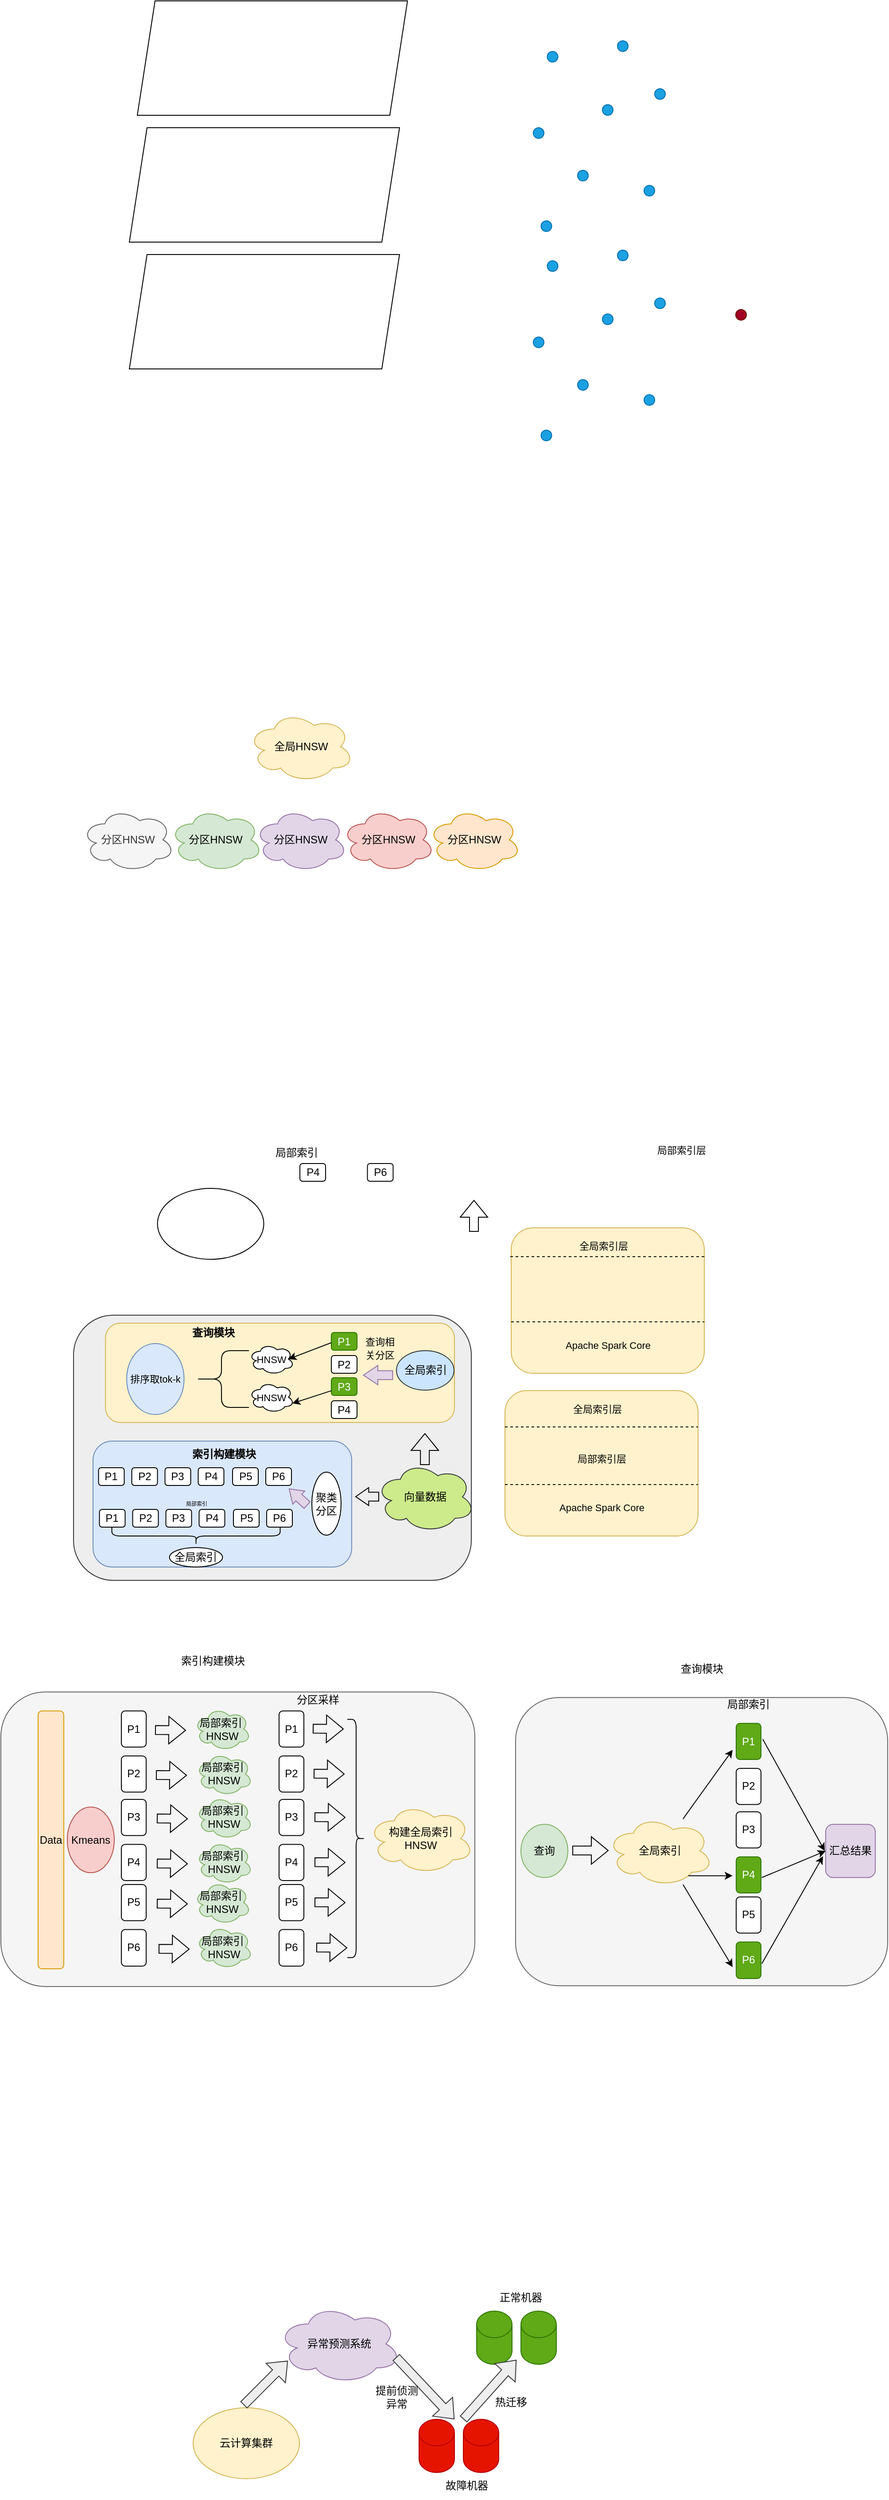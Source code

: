 <mxfile version="15.8.8" type="github">
  <diagram id="s-LuINobn3t0qoPxdY62" name="Page-1">
    <mxGraphModel dx="1345" dy="3452" grid="0" gridSize="10" guides="1" tooltips="1" connect="1" arrows="1" fold="1" page="0" pageScale="1" pageWidth="827" pageHeight="1169" math="0" shadow="0">
      <root>
        <mxCell id="0" />
        <mxCell id="1" parent="0" />
        <mxCell id="JZR9X5ZLe-XeHOu1lpO5-49" value="" style="rounded=1;whiteSpace=wrap;html=1;fillColor=#f5f5f5;fontColor=#333333;strokeColor=#666666;" parent="1" vertex="1">
          <mxGeometry x="-111" y="-759.07" width="535" height="332.07" as="geometry" />
        </mxCell>
        <mxCell id="JZR9X5ZLe-XeHOu1lpO5-1" value="" style="rounded=1;whiteSpace=wrap;html=1;fillColor=#f5f5f5;fontColor=#333333;strokeColor=#666666;" parent="1" vertex="1">
          <mxGeometry x="470" y="-752.89" width="420" height="325" as="geometry" />
        </mxCell>
        <mxCell id="FjHui_zAlFXv06aGuSNT-8" value="异常预测系统" style="ellipse;shape=cloud;whiteSpace=wrap;html=1;fillColor=#e1d5e7;strokeColor=#9673a6;" parent="1" vertex="1">
          <mxGeometry x="201" y="-69" width="140" height="90" as="geometry" />
        </mxCell>
        <mxCell id="FjHui_zAlFXv06aGuSNT-10" value="" style="ellipse;whiteSpace=wrap;html=1;fillColor=#fff2cc;strokeColor=#d6b656;" parent="1" vertex="1">
          <mxGeometry x="106" y="48" width="120" height="80" as="geometry" />
        </mxCell>
        <mxCell id="FjHui_zAlFXv06aGuSNT-11" value="" style="shape=flexArrow;endArrow=classic;html=1;rounded=0;fillColor=#eeeeee;strokeColor=#36393d;" parent="1" edge="1">
          <mxGeometry width="50" height="50" relative="1" as="geometry">
            <mxPoint x="163" y="45" as="sourcePoint" />
            <mxPoint x="213" y="-5" as="targetPoint" />
          </mxGeometry>
        </mxCell>
        <mxCell id="FjHui_zAlFXv06aGuSNT-12" value="" style="shape=flexArrow;endArrow=classic;html=1;rounded=0;fillColor=#eeeeee;strokeColor=#36393d;" parent="1" edge="1">
          <mxGeometry width="50" height="50" relative="1" as="geometry">
            <mxPoint x="335" y="-9" as="sourcePoint" />
            <mxPoint x="401" y="61" as="targetPoint" />
          </mxGeometry>
        </mxCell>
        <mxCell id="FjHui_zAlFXv06aGuSNT-13" value="" style="shape=cylinder3;whiteSpace=wrap;html=1;boundedLbl=1;backgroundOutline=1;size=15;fillColor=#60a917;strokeColor=#2D7600;fontColor=#ffffff;" parent="1" vertex="1">
          <mxGeometry x="426" y="-61" width="40" height="60" as="geometry" />
        </mxCell>
        <mxCell id="FjHui_zAlFXv06aGuSNT-14" value="" style="shape=cylinder3;whiteSpace=wrap;html=1;boundedLbl=1;backgroundOutline=1;size=15;fillColor=#60a917;fontColor=#ffffff;strokeColor=#2D7600;" parent="1" vertex="1">
          <mxGeometry x="476" y="-61" width="40" height="60" as="geometry" />
        </mxCell>
        <mxCell id="FjHui_zAlFXv06aGuSNT-16" value="" style="shape=cylinder3;whiteSpace=wrap;html=1;boundedLbl=1;backgroundOutline=1;size=15;fillColor=#e51400;fontColor=#ffffff;strokeColor=#B20000;" parent="1" vertex="1">
          <mxGeometry x="361" y="61" width="40" height="60" as="geometry" />
        </mxCell>
        <mxCell id="FjHui_zAlFXv06aGuSNT-17" value="" style="shape=cylinder3;whiteSpace=wrap;html=1;boundedLbl=1;backgroundOutline=1;size=15;fillColor=#e51400;fontColor=#ffffff;strokeColor=#B20000;" parent="1" vertex="1">
          <mxGeometry x="411" y="61" width="40" height="60" as="geometry" />
        </mxCell>
        <mxCell id="FjHui_zAlFXv06aGuSNT-18" value="" style="shape=flexArrow;endArrow=classic;html=1;rounded=0;fillColor=#eeeeee;strokeColor=#36393d;" parent="1" edge="1">
          <mxGeometry width="50" height="50" relative="1" as="geometry">
            <mxPoint x="411" y="61" as="sourcePoint" />
            <mxPoint x="471" y="-6" as="targetPoint" />
          </mxGeometry>
        </mxCell>
        <mxCell id="FjHui_zAlFXv06aGuSNT-20" value="云计算集群" style="text;html=1;strokeColor=none;fillColor=none;align=center;verticalAlign=middle;whiteSpace=wrap;rounded=0;" parent="1" vertex="1">
          <mxGeometry x="131" y="73" width="70" height="30" as="geometry" />
        </mxCell>
        <mxCell id="FjHui_zAlFXv06aGuSNT-21" value="提前侦测异常" style="text;html=1;strokeColor=none;fillColor=none;align=center;verticalAlign=middle;whiteSpace=wrap;rounded=0;" parent="1" vertex="1">
          <mxGeometry x="311" y="21" width="50" height="30" as="geometry" />
        </mxCell>
        <mxCell id="FjHui_zAlFXv06aGuSNT-22" value="故障机器" style="text;html=1;strokeColor=none;fillColor=none;align=center;verticalAlign=middle;whiteSpace=wrap;rounded=0;" parent="1" vertex="1">
          <mxGeometry x="385" y="121" width="60" height="30" as="geometry" />
        </mxCell>
        <mxCell id="FjHui_zAlFXv06aGuSNT-24" value="正常机器" style="text;html=1;strokeColor=none;fillColor=none;align=center;verticalAlign=middle;whiteSpace=wrap;rounded=0;" parent="1" vertex="1">
          <mxGeometry x="446" y="-91" width="60" height="30" as="geometry" />
        </mxCell>
        <mxCell id="FjHui_zAlFXv06aGuSNT-25" value="热迁移" style="text;html=1;strokeColor=none;fillColor=none;align=center;verticalAlign=middle;whiteSpace=wrap;rounded=0;" parent="1" vertex="1">
          <mxGeometry x="435" y="27" width="60" height="30" as="geometry" />
        </mxCell>
        <mxCell id="JZR9X5ZLe-XeHOu1lpO5-2" value="Data" style="rounded=1;whiteSpace=wrap;html=1;fillColor=#ffe6cc;strokeColor=#d79b00;" parent="1" vertex="1">
          <mxGeometry x="-69" y="-737.75" width="29" height="290.75" as="geometry" />
        </mxCell>
        <mxCell id="JZR9X5ZLe-XeHOu1lpO5-3" value="P1" style="rounded=1;whiteSpace=wrap;html=1;" parent="1" vertex="1">
          <mxGeometry x="25" y="-737.75" width="28" height="40.75" as="geometry" />
        </mxCell>
        <mxCell id="JZR9X5ZLe-XeHOu1lpO5-4" value="P2" style="rounded=1;whiteSpace=wrap;html=1;" parent="1" vertex="1">
          <mxGeometry x="25" y="-687" width="28" height="40.75" as="geometry" />
        </mxCell>
        <mxCell id="JZR9X5ZLe-XeHOu1lpO5-5" value="P3" style="rounded=1;whiteSpace=wrap;html=1;" parent="1" vertex="1">
          <mxGeometry x="25" y="-638" width="28" height="40.75" as="geometry" />
        </mxCell>
        <mxCell id="JZR9X5ZLe-XeHOu1lpO5-6" value="P4" style="rounded=1;whiteSpace=wrap;html=1;" parent="1" vertex="1">
          <mxGeometry x="25" y="-587.25" width="28" height="40.75" as="geometry" />
        </mxCell>
        <mxCell id="JZR9X5ZLe-XeHOu1lpO5-7" value="P5" style="rounded=1;whiteSpace=wrap;html=1;" parent="1" vertex="1">
          <mxGeometry x="25" y="-542" width="28" height="40.75" as="geometry" />
        </mxCell>
        <mxCell id="JZR9X5ZLe-XeHOu1lpO5-8" value="P6" style="rounded=1;whiteSpace=wrap;html=1;" parent="1" vertex="1">
          <mxGeometry x="25" y="-491.25" width="28" height="41.25" as="geometry" />
        </mxCell>
        <mxCell id="JZR9X5ZLe-XeHOu1lpO5-9" value="Kmeans" style="ellipse;whiteSpace=wrap;html=1;fillColor=#f8cecc;strokeColor=#b85450;" parent="1" vertex="1">
          <mxGeometry x="-36" y="-629.37" width="53" height="74" as="geometry" />
        </mxCell>
        <mxCell id="JZR9X5ZLe-XeHOu1lpO5-16" value="P1" style="rounded=1;whiteSpace=wrap;html=1;" parent="1" vertex="1">
          <mxGeometry x="203" y="-737.75" width="28" height="40.75" as="geometry" />
        </mxCell>
        <mxCell id="JZR9X5ZLe-XeHOu1lpO5-17" value="P2" style="rounded=1;whiteSpace=wrap;html=1;" parent="1" vertex="1">
          <mxGeometry x="203" y="-687" width="28" height="40.75" as="geometry" />
        </mxCell>
        <mxCell id="JZR9X5ZLe-XeHOu1lpO5-18" value="P3" style="rounded=1;whiteSpace=wrap;html=1;" parent="1" vertex="1">
          <mxGeometry x="203" y="-638" width="28" height="40.75" as="geometry" />
        </mxCell>
        <mxCell id="JZR9X5ZLe-XeHOu1lpO5-19" value="P4" style="rounded=1;whiteSpace=wrap;html=1;" parent="1" vertex="1">
          <mxGeometry x="203" y="-587.25" width="28" height="40.75" as="geometry" />
        </mxCell>
        <mxCell id="JZR9X5ZLe-XeHOu1lpO5-20" value="P5" style="rounded=1;whiteSpace=wrap;html=1;" parent="1" vertex="1">
          <mxGeometry x="203" y="-542" width="28" height="40.75" as="geometry" />
        </mxCell>
        <mxCell id="JZR9X5ZLe-XeHOu1lpO5-21" value="P6" style="rounded=1;whiteSpace=wrap;html=1;" parent="1" vertex="1">
          <mxGeometry x="203" y="-491.25" width="28" height="41.25" as="geometry" />
        </mxCell>
        <mxCell id="JZR9X5ZLe-XeHOu1lpO5-22" value="" style="shape=flexArrow;endArrow=classic;html=1;rounded=0;" parent="1" edge="1">
          <mxGeometry width="50" height="50" relative="1" as="geometry">
            <mxPoint x="63" y="-716.24" as="sourcePoint" />
            <mxPoint x="98" y="-715.88" as="targetPoint" />
          </mxGeometry>
        </mxCell>
        <mxCell id="JZR9X5ZLe-XeHOu1lpO5-23" value="" style="shape=flexArrow;endArrow=classic;html=1;rounded=0;" parent="1" edge="1">
          <mxGeometry width="50" height="50" relative="1" as="geometry">
            <mxPoint x="64" y="-665.49" as="sourcePoint" />
            <mxPoint x="99" y="-665.13" as="targetPoint" />
          </mxGeometry>
        </mxCell>
        <mxCell id="JZR9X5ZLe-XeHOu1lpO5-24" value="" style="shape=flexArrow;endArrow=classic;html=1;rounded=0;" parent="1" edge="1">
          <mxGeometry width="50" height="50" relative="1" as="geometry">
            <mxPoint x="65" y="-616.49" as="sourcePoint" />
            <mxPoint x="100" y="-616.13" as="targetPoint" />
          </mxGeometry>
        </mxCell>
        <mxCell id="JZR9X5ZLe-XeHOu1lpO5-25" value="" style="shape=flexArrow;endArrow=classic;html=1;rounded=0;" parent="1" edge="1">
          <mxGeometry width="50" height="50" relative="1" as="geometry">
            <mxPoint x="65" y="-565.74" as="sourcePoint" />
            <mxPoint x="100" y="-565.38" as="targetPoint" />
          </mxGeometry>
        </mxCell>
        <mxCell id="JZR9X5ZLe-XeHOu1lpO5-26" value="" style="shape=flexArrow;endArrow=classic;html=1;rounded=0;" parent="1" edge="1">
          <mxGeometry width="50" height="50" relative="1" as="geometry">
            <mxPoint x="65" y="-520.49" as="sourcePoint" />
            <mxPoint x="100" y="-520.13" as="targetPoint" />
          </mxGeometry>
        </mxCell>
        <mxCell id="JZR9X5ZLe-XeHOu1lpO5-27" value="" style="shape=flexArrow;endArrow=classic;html=1;rounded=0;" parent="1" edge="1">
          <mxGeometry width="50" height="50" relative="1" as="geometry">
            <mxPoint x="67" y="-469.49" as="sourcePoint" />
            <mxPoint x="102" y="-469.13" as="targetPoint" />
          </mxGeometry>
        </mxCell>
        <mxCell id="JZR9X5ZLe-XeHOu1lpO5-28" value="分区采样" style="text;html=1;strokeColor=none;fillColor=none;align=center;verticalAlign=middle;whiteSpace=wrap;rounded=0;" parent="1" vertex="1">
          <mxGeometry x="217" y="-765" width="60" height="30" as="geometry" />
        </mxCell>
        <mxCell id="JZR9X5ZLe-XeHOu1lpO5-29" value="构建全局索引&lt;br&gt;HNSW" style="ellipse;shape=cloud;whiteSpace=wrap;html=1;fillColor=#fff2cc;strokeColor=#d6b656;" parent="1" vertex="1">
          <mxGeometry x="303" y="-633.89" width="120" height="80" as="geometry" />
        </mxCell>
        <mxCell id="JZR9X5ZLe-XeHOu1lpO5-30" value="" style="shape=curlyBracket;whiteSpace=wrap;html=1;rounded=1;flipH=1;" parent="1" vertex="1">
          <mxGeometry x="280" y="-728.19" width="20" height="268.62" as="geometry" />
        </mxCell>
        <mxCell id="JZR9X5ZLe-XeHOu1lpO5-31" value="全局索引" style="ellipse;shape=cloud;whiteSpace=wrap;html=1;fillColor=#fff2cc;strokeColor=#d6b656;" parent="1" vertex="1">
          <mxGeometry x="573" y="-619.89" width="120" height="80" as="geometry" />
        </mxCell>
        <mxCell id="JZR9X5ZLe-XeHOu1lpO5-32" value="P1" style="rounded=1;whiteSpace=wrap;html=1;fillColor=#60a917;strokeColor=#2D7600;fontColor=#ffffff;" parent="1" vertex="1">
          <mxGeometry x="719" y="-723.76" width="28" height="40.75" as="geometry" />
        </mxCell>
        <mxCell id="JZR9X5ZLe-XeHOu1lpO5-33" value="P2" style="rounded=1;whiteSpace=wrap;html=1;" parent="1" vertex="1">
          <mxGeometry x="719" y="-673.01" width="28" height="40.75" as="geometry" />
        </mxCell>
        <mxCell id="JZR9X5ZLe-XeHOu1lpO5-34" value="P3" style="rounded=1;whiteSpace=wrap;html=1;" parent="1" vertex="1">
          <mxGeometry x="719" y="-624.01" width="28" height="40.75" as="geometry" />
        </mxCell>
        <mxCell id="JZR9X5ZLe-XeHOu1lpO5-35" value="P4" style="rounded=1;whiteSpace=wrap;html=1;fillColor=#60a917;fontColor=#ffffff;strokeColor=#2D7600;" parent="1" vertex="1">
          <mxGeometry x="719" y="-573.26" width="28" height="40.75" as="geometry" />
        </mxCell>
        <mxCell id="JZR9X5ZLe-XeHOu1lpO5-36" value="P5" style="rounded=1;whiteSpace=wrap;html=1;" parent="1" vertex="1">
          <mxGeometry x="719" y="-528.01" width="28" height="40.75" as="geometry" />
        </mxCell>
        <mxCell id="JZR9X5ZLe-XeHOu1lpO5-37" value="P6" style="rounded=1;whiteSpace=wrap;html=1;fillColor=#60a917;fontColor=#ffffff;strokeColor=#2D7600;" parent="1" vertex="1">
          <mxGeometry x="719" y="-477.26" width="28" height="41.25" as="geometry" />
        </mxCell>
        <mxCell id="JZR9X5ZLe-XeHOu1lpO5-38" value="查询" style="ellipse;whiteSpace=wrap;html=1;fillColor=#d5e8d4;strokeColor=#82b366;" parent="1" vertex="1">
          <mxGeometry x="476" y="-609.89" width="53" height="60" as="geometry" />
        </mxCell>
        <mxCell id="JZR9X5ZLe-XeHOu1lpO5-39" value="" style="shape=flexArrow;endArrow=classic;html=1;rounded=0;" parent="1" edge="1">
          <mxGeometry width="50" height="50" relative="1" as="geometry">
            <mxPoint x="534" y="-580.39" as="sourcePoint" />
            <mxPoint x="575" y="-580.39" as="targetPoint" />
          </mxGeometry>
        </mxCell>
        <mxCell id="JZR9X5ZLe-XeHOu1lpO5-40" value="" style="endArrow=classic;html=1;rounded=0;" parent="1" source="JZR9X5ZLe-XeHOu1lpO5-31" edge="1">
          <mxGeometry width="50" height="50" relative="1" as="geometry">
            <mxPoint x="654" y="-627.63" as="sourcePoint" />
            <mxPoint x="715" y="-693.89" as="targetPoint" />
          </mxGeometry>
        </mxCell>
        <mxCell id="JZR9X5ZLe-XeHOu1lpO5-41" value="" style="endArrow=classic;html=1;rounded=0;" parent="1" edge="1">
          <mxGeometry width="50" height="50" relative="1" as="geometry">
            <mxPoint x="665" y="-551.89" as="sourcePoint" />
            <mxPoint x="715" y="-551.89" as="targetPoint" />
          </mxGeometry>
        </mxCell>
        <mxCell id="JZR9X5ZLe-XeHOu1lpO5-42" value="" style="endArrow=classic;html=1;rounded=0;exitX=0.717;exitY=0.975;exitDx=0;exitDy=0;exitPerimeter=0;" parent="1" source="JZR9X5ZLe-XeHOu1lpO5-31" edge="1">
          <mxGeometry width="50" height="50" relative="1" as="geometry">
            <mxPoint x="642" y="-541.89" as="sourcePoint" />
            <mxPoint x="715" y="-448.89" as="targetPoint" />
          </mxGeometry>
        </mxCell>
        <mxCell id="JZR9X5ZLe-XeHOu1lpO5-43" value="局部索引" style="text;html=1;strokeColor=none;fillColor=none;align=center;verticalAlign=middle;whiteSpace=wrap;rounded=0;" parent="1" vertex="1">
          <mxGeometry x="703" y="-759.89" width="60" height="30" as="geometry" />
        </mxCell>
        <mxCell id="JZR9X5ZLe-XeHOu1lpO5-44" value="" style="endArrow=classic;html=1;rounded=0;" parent="1" edge="1">
          <mxGeometry width="50" height="50" relative="1" as="geometry">
            <mxPoint x="749" y="-705.89" as="sourcePoint" />
            <mxPoint x="819" y="-579.89" as="targetPoint" />
          </mxGeometry>
        </mxCell>
        <mxCell id="JZR9X5ZLe-XeHOu1lpO5-45" value="汇总结果" style="rounded=1;whiteSpace=wrap;html=1;fillColor=#e1d5e7;strokeColor=#9673a6;" parent="1" vertex="1">
          <mxGeometry x="820" y="-609.89" width="56" height="60" as="geometry" />
        </mxCell>
        <mxCell id="JZR9X5ZLe-XeHOu1lpO5-46" value="" style="endArrow=classic;html=1;rounded=0;entryX=0;entryY=0.5;entryDx=0;entryDy=0;" parent="1" target="JZR9X5ZLe-XeHOu1lpO5-45" edge="1">
          <mxGeometry width="50" height="50" relative="1" as="geometry">
            <mxPoint x="748" y="-549.89" as="sourcePoint" />
            <mxPoint x="798" y="-599.89" as="targetPoint" />
          </mxGeometry>
        </mxCell>
        <mxCell id="JZR9X5ZLe-XeHOu1lpO5-47" value="" style="endArrow=classic;html=1;rounded=0;" parent="1" edge="1">
          <mxGeometry width="50" height="50" relative="1" as="geometry">
            <mxPoint x="748" y="-452.89" as="sourcePoint" />
            <mxPoint x="817" y="-573.89" as="targetPoint" />
          </mxGeometry>
        </mxCell>
        <mxCell id="JZR9X5ZLe-XeHOu1lpO5-50" value="局部索引&amp;nbsp;&lt;br&gt;HNSW" style="ellipse;shape=cloud;whiteSpace=wrap;html=1;fillColor=#d5e8d4;strokeColor=#82b366;" parent="1" vertex="1">
          <mxGeometry x="107" y="-741.87" width="64" height="49" as="geometry" />
        </mxCell>
        <mxCell id="JZR9X5ZLe-XeHOu1lpO5-52" value="局部索引&amp;nbsp;&lt;br&gt;HNSW" style="ellipse;shape=cloud;whiteSpace=wrap;html=1;fillColor=#d5e8d4;strokeColor=#82b366;" parent="1" vertex="1">
          <mxGeometry x="109" y="-691.13" width="64" height="49" as="geometry" />
        </mxCell>
        <mxCell id="JZR9X5ZLe-XeHOu1lpO5-53" value="局部索引&amp;nbsp;&lt;br&gt;HNSW" style="ellipse;shape=cloud;whiteSpace=wrap;html=1;fillColor=#d5e8d4;strokeColor=#82b366;" parent="1" vertex="1">
          <mxGeometry x="109" y="-642.12" width="64" height="49" as="geometry" />
        </mxCell>
        <mxCell id="JZR9X5ZLe-XeHOu1lpO5-54" value="局部索引&amp;nbsp;&lt;br&gt;HNSW" style="ellipse;shape=cloud;whiteSpace=wrap;html=1;fillColor=#d5e8d4;strokeColor=#82b366;" parent="1" vertex="1">
          <mxGeometry x="109" y="-591.38" width="64" height="49" as="geometry" />
        </mxCell>
        <mxCell id="JZR9X5ZLe-XeHOu1lpO5-55" value="局部索引&amp;nbsp;&lt;br&gt;HNSW" style="ellipse;shape=cloud;whiteSpace=wrap;html=1;fillColor=#d5e8d4;strokeColor=#82b366;" parent="1" vertex="1">
          <mxGeometry x="107" y="-546.12" width="64" height="49" as="geometry" />
        </mxCell>
        <mxCell id="JZR9X5ZLe-XeHOu1lpO5-56" value="局部索引&amp;nbsp;&lt;br&gt;HNSW" style="ellipse;shape=cloud;whiteSpace=wrap;html=1;fillColor=#d5e8d4;strokeColor=#82b366;" parent="1" vertex="1">
          <mxGeometry x="109" y="-496" width="64" height="49" as="geometry" />
        </mxCell>
        <mxCell id="JZR9X5ZLe-XeHOu1lpO5-57" value="" style="shape=flexArrow;endArrow=classic;html=1;rounded=0;" parent="1" edge="1">
          <mxGeometry width="50" height="50" relative="1" as="geometry">
            <mxPoint x="241" y="-717.75" as="sourcePoint" />
            <mxPoint x="276" y="-717.39" as="targetPoint" />
          </mxGeometry>
        </mxCell>
        <mxCell id="JZR9X5ZLe-XeHOu1lpO5-58" value="" style="shape=flexArrow;endArrow=classic;html=1;rounded=0;" parent="1" edge="1">
          <mxGeometry width="50" height="50" relative="1" as="geometry">
            <mxPoint x="242" y="-667.0" as="sourcePoint" />
            <mxPoint x="277" y="-666.64" as="targetPoint" />
          </mxGeometry>
        </mxCell>
        <mxCell id="JZR9X5ZLe-XeHOu1lpO5-59" value="" style="shape=flexArrow;endArrow=classic;html=1;rounded=0;" parent="1" edge="1">
          <mxGeometry width="50" height="50" relative="1" as="geometry">
            <mxPoint x="243" y="-618.0" as="sourcePoint" />
            <mxPoint x="278" y="-617.64" as="targetPoint" />
          </mxGeometry>
        </mxCell>
        <mxCell id="JZR9X5ZLe-XeHOu1lpO5-60" value="" style="shape=flexArrow;endArrow=classic;html=1;rounded=0;" parent="1" edge="1">
          <mxGeometry width="50" height="50" relative="1" as="geometry">
            <mxPoint x="243" y="-567.25" as="sourcePoint" />
            <mxPoint x="278" y="-566.89" as="targetPoint" />
          </mxGeometry>
        </mxCell>
        <mxCell id="JZR9X5ZLe-XeHOu1lpO5-61" value="" style="shape=flexArrow;endArrow=classic;html=1;rounded=0;" parent="1" edge="1">
          <mxGeometry width="50" height="50" relative="1" as="geometry">
            <mxPoint x="243" y="-522.0" as="sourcePoint" />
            <mxPoint x="278" y="-521.64" as="targetPoint" />
          </mxGeometry>
        </mxCell>
        <mxCell id="JZR9X5ZLe-XeHOu1lpO5-62" value="" style="shape=flexArrow;endArrow=classic;html=1;rounded=0;" parent="1" edge="1">
          <mxGeometry width="50" height="50" relative="1" as="geometry">
            <mxPoint x="245" y="-471.0" as="sourcePoint" />
            <mxPoint x="280" y="-470.64" as="targetPoint" />
          </mxGeometry>
        </mxCell>
        <mxCell id="JZR9X5ZLe-XeHOu1lpO5-64" value="索引构建模块" style="text;html=1;strokeColor=none;fillColor=none;align=center;verticalAlign=middle;whiteSpace=wrap;rounded=0;" parent="1" vertex="1">
          <mxGeometry x="78" y="-809" width="101" height="30" as="geometry" />
        </mxCell>
        <mxCell id="JZR9X5ZLe-XeHOu1lpO5-65" value="查询模块" style="text;html=1;strokeColor=none;fillColor=none;align=center;verticalAlign=middle;whiteSpace=wrap;rounded=0;" parent="1" vertex="1">
          <mxGeometry x="629.5" y="-800" width="101" height="30" as="geometry" />
        </mxCell>
        <mxCell id="JZR9X5ZLe-XeHOu1lpO5-66" value="" style="rounded=1;whiteSpace=wrap;html=1;fillColor=#eeeeee;strokeColor=#36393d;" parent="1" vertex="1">
          <mxGeometry x="-29" y="-1184" width="449" height="299" as="geometry" />
        </mxCell>
        <mxCell id="JZR9X5ZLe-XeHOu1lpO5-68" value="" style="rounded=1;whiteSpace=wrap;html=1;fillColor=#fff2cc;strokeColor=#d6b656;" parent="1" vertex="1">
          <mxGeometry x="7" y="-1175" width="394" height="112" as="geometry" />
        </mxCell>
        <mxCell id="JZR9X5ZLe-XeHOu1lpO5-69" value="" style="rounded=1;whiteSpace=wrap;html=1;fillColor=#dae8fc;strokeColor=#6c8ebf;" parent="1" vertex="1">
          <mxGeometry x="-7" y="-1042" width="292" height="142" as="geometry" />
        </mxCell>
        <mxCell id="JZR9X5ZLe-XeHOu1lpO5-70" value="&lt;b&gt;查询模块&lt;/b&gt;" style="text;html=1;strokeColor=none;fillColor=none;align=center;verticalAlign=middle;whiteSpace=wrap;rounded=0;" parent="1" vertex="1">
          <mxGeometry x="98.5" y="-1179" width="60" height="30" as="geometry" />
        </mxCell>
        <mxCell id="JZR9X5ZLe-XeHOu1lpO5-71" value="&lt;font style=&quot;font-size: 12px&quot;&gt;&lt;b&gt;索引构建模块&lt;/b&gt;&lt;/font&gt;" style="text;html=1;strokeColor=none;fillColor=none;align=center;verticalAlign=middle;whiteSpace=wrap;rounded=0;" parent="1" vertex="1">
          <mxGeometry x="100" y="-1042" width="82" height="30" as="geometry" />
        </mxCell>
        <mxCell id="JZR9X5ZLe-XeHOu1lpO5-72" value="向量数据" style="ellipse;shape=cloud;whiteSpace=wrap;html=1;fillColor=#cdeb8b;strokeColor=#36393d;" parent="1" vertex="1">
          <mxGeometry x="312" y="-1019" width="112" height="80" as="geometry" />
        </mxCell>
        <mxCell id="JZR9X5ZLe-XeHOu1lpO5-74" value="" style="shape=flexArrow;endArrow=classic;html=1;rounded=0;endWidth=9.167;endSize=4.558;" parent="1" edge="1">
          <mxGeometry width="50" height="50" relative="1" as="geometry">
            <mxPoint x="316" y="-979.42" as="sourcePoint" />
            <mxPoint x="289" y="-979.42" as="targetPoint" />
          </mxGeometry>
        </mxCell>
        <mxCell id="JZR9X5ZLe-XeHOu1lpO5-75" value="聚类分区" style="ellipse;whiteSpace=wrap;html=1;" parent="1" vertex="1">
          <mxGeometry x="240" y="-1007" width="33" height="71" as="geometry" />
        </mxCell>
        <mxCell id="JZR9X5ZLe-XeHOu1lpO5-77" value="P1" style="rounded=1;whiteSpace=wrap;html=1;fillColor=#60a917;fontColor=#ffffff;strokeColor=#2D7600;" parent="1" vertex="1">
          <mxGeometry x="262" y="-1164.5" width="29" height="20" as="geometry" />
        </mxCell>
        <mxCell id="JZR9X5ZLe-XeHOu1lpO5-78" value="P2" style="rounded=1;whiteSpace=wrap;html=1;" parent="1" vertex="1">
          <mxGeometry x="262" y="-1138.5" width="29" height="20" as="geometry" />
        </mxCell>
        <mxCell id="JZR9X5ZLe-XeHOu1lpO5-79" value="P3" style="rounded=1;whiteSpace=wrap;html=1;fillColor=#60a917;fontColor=#ffffff;strokeColor=#2D7600;" parent="1" vertex="1">
          <mxGeometry x="262" y="-1113.5" width="29" height="20" as="geometry" />
        </mxCell>
        <mxCell id="JZR9X5ZLe-XeHOu1lpO5-80" value="P4" style="rounded=1;whiteSpace=wrap;html=1;" parent="1" vertex="1">
          <mxGeometry x="226.5" y="-1355" width="29" height="20" as="geometry" />
        </mxCell>
        <mxCell id="JZR9X5ZLe-XeHOu1lpO5-82" value="P6" style="rounded=1;whiteSpace=wrap;html=1;" parent="1" vertex="1">
          <mxGeometry x="302.75" y="-1355" width="29" height="20" as="geometry" />
        </mxCell>
        <mxCell id="JZR9X5ZLe-XeHOu1lpO5-85" value="P1" style="rounded=1;whiteSpace=wrap;html=1;" parent="1" vertex="1">
          <mxGeometry x="-0.75" y="-1012" width="29" height="20" as="geometry" />
        </mxCell>
        <mxCell id="JZR9X5ZLe-XeHOu1lpO5-86" value="P2" style="rounded=1;whiteSpace=wrap;html=1;" parent="1" vertex="1">
          <mxGeometry x="36.75" y="-1012" width="29" height="20" as="geometry" />
        </mxCell>
        <mxCell id="JZR9X5ZLe-XeHOu1lpO5-87" value="P3" style="rounded=1;whiteSpace=wrap;html=1;" parent="1" vertex="1">
          <mxGeometry x="74.25" y="-1012" width="29" height="20" as="geometry" />
        </mxCell>
        <mxCell id="JZR9X5ZLe-XeHOu1lpO5-88" value="P4" style="rounded=1;whiteSpace=wrap;html=1;" parent="1" vertex="1">
          <mxGeometry x="111.75" y="-1012" width="29" height="20" as="geometry" />
        </mxCell>
        <mxCell id="JZR9X5ZLe-XeHOu1lpO5-89" value="P5" style="rounded=1;whiteSpace=wrap;html=1;" parent="1" vertex="1">
          <mxGeometry x="150.5" y="-1012" width="29" height="20" as="geometry" />
        </mxCell>
        <mxCell id="JZR9X5ZLe-XeHOu1lpO5-90" value="P6" style="rounded=1;whiteSpace=wrap;html=1;" parent="1" vertex="1">
          <mxGeometry x="188" y="-1012" width="29" height="20" as="geometry" />
        </mxCell>
        <mxCell id="JZR9X5ZLe-XeHOu1lpO5-91" value="" style="shape=flexArrow;endArrow=classic;html=1;rounded=0;endWidth=9.167;endSize=4.558;fillColor=#e1d5e7;strokeColor=#9673a6;" parent="1" edge="1">
          <mxGeometry width="50" height="50" relative="1" as="geometry">
            <mxPoint x="235" y="-969.5" as="sourcePoint" />
            <mxPoint x="214" y="-988.5" as="targetPoint" />
          </mxGeometry>
        </mxCell>
        <mxCell id="JZR9X5ZLe-XeHOu1lpO5-92" value="局部索引" style="text;html=1;strokeColor=none;fillColor=none;align=center;verticalAlign=middle;whiteSpace=wrap;rounded=0;" parent="1" vertex="1">
          <mxGeometry x="193" y="-1382" width="60" height="30" as="geometry" />
        </mxCell>
        <mxCell id="JZR9X5ZLe-XeHOu1lpO5-93" value="P1" style="rounded=1;whiteSpace=wrap;html=1;" parent="1" vertex="1">
          <mxGeometry x="0.25" y="-965" width="29" height="20" as="geometry" />
        </mxCell>
        <mxCell id="JZR9X5ZLe-XeHOu1lpO5-94" value="P2" style="rounded=1;whiteSpace=wrap;html=1;" parent="1" vertex="1">
          <mxGeometry x="37.75" y="-965" width="29" height="20" as="geometry" />
        </mxCell>
        <mxCell id="JZR9X5ZLe-XeHOu1lpO5-95" value="P3" style="rounded=1;whiteSpace=wrap;html=1;" parent="1" vertex="1">
          <mxGeometry x="75.25" y="-965" width="29" height="20" as="geometry" />
        </mxCell>
        <mxCell id="JZR9X5ZLe-XeHOu1lpO5-96" value="P4" style="rounded=1;whiteSpace=wrap;html=1;" parent="1" vertex="1">
          <mxGeometry x="112.75" y="-965" width="29" height="20" as="geometry" />
        </mxCell>
        <mxCell id="JZR9X5ZLe-XeHOu1lpO5-97" value="P5" style="rounded=1;whiteSpace=wrap;html=1;" parent="1" vertex="1">
          <mxGeometry x="151.5" y="-965" width="29" height="20" as="geometry" />
        </mxCell>
        <mxCell id="JZR9X5ZLe-XeHOu1lpO5-98" value="P6" style="rounded=1;whiteSpace=wrap;html=1;" parent="1" vertex="1">
          <mxGeometry x="189" y="-965" width="29" height="20" as="geometry" />
        </mxCell>
        <mxCell id="JZR9X5ZLe-XeHOu1lpO5-99" value="&lt;font style=&quot;font-size: 6px&quot;&gt;局部索引&lt;/font&gt;" style="text;html=1;strokeColor=none;fillColor=none;align=center;verticalAlign=middle;whiteSpace=wrap;rounded=0;" parent="1" vertex="1">
          <mxGeometry x="81" y="-985" width="58.25" height="23" as="geometry" />
        </mxCell>
        <mxCell id="JZR9X5ZLe-XeHOu1lpO5-100" value="" style="shape=curlyBracket;whiteSpace=wrap;html=1;rounded=1;flipH=1;direction=north;" parent="1" vertex="1">
          <mxGeometry x="14.25" y="-945" width="190" height="20" as="geometry" />
        </mxCell>
        <mxCell id="JZR9X5ZLe-XeHOu1lpO5-101" value="全局索引" style="ellipse;whiteSpace=wrap;html=1;fontSize=12;" parent="1" vertex="1">
          <mxGeometry x="79.31" y="-922" width="59.87" height="22" as="geometry" />
        </mxCell>
        <mxCell id="JZR9X5ZLe-XeHOu1lpO5-106" value="全局索引" style="ellipse;whiteSpace=wrap;html=1;fontSize=12;fillColor=#cce5ff;strokeColor=#36393d;" parent="1" vertex="1">
          <mxGeometry x="335.5" y="-1144" width="65" height="44.5" as="geometry" />
        </mxCell>
        <mxCell id="JZR9X5ZLe-XeHOu1lpO5-111" value="" style="shape=flexArrow;endArrow=classic;html=1;rounded=0;fontSize=12;" parent="1" edge="1">
          <mxGeometry width="50" height="50" relative="1" as="geometry">
            <mxPoint x="423" y="-1278" as="sourcePoint" />
            <mxPoint x="423" y="-1314" as="targetPoint" />
          </mxGeometry>
        </mxCell>
        <mxCell id="JZR9X5ZLe-XeHOu1lpO5-112" value="" style="shape=flexArrow;endArrow=classic;html=1;rounded=0;fontSize=12;" parent="1" edge="1">
          <mxGeometry width="50" height="50" relative="1" as="geometry">
            <mxPoint x="367.58" y="-1015" as="sourcePoint" />
            <mxPoint x="367.58" y="-1051" as="targetPoint" />
          </mxGeometry>
        </mxCell>
        <mxCell id="JZR9X5ZLe-XeHOu1lpO5-114" value="P4" style="rounded=1;whiteSpace=wrap;html=1;" parent="1" vertex="1">
          <mxGeometry x="262" y="-1087.5" width="29" height="20" as="geometry" />
        </mxCell>
        <mxCell id="JZR9X5ZLe-XeHOu1lpO5-115" value="" style="shape=flexArrow;endArrow=classic;html=1;rounded=0;fontSize=12;endWidth=10.833;endSize=5.083;fillColor=#e1d5e7;strokeColor=#9673a6;" parent="1" edge="1">
          <mxGeometry width="50" height="50" relative="1" as="geometry">
            <mxPoint x="331.75" y="-1116.42" as="sourcePoint" />
            <mxPoint x="297.75" y="-1116.42" as="targetPoint" />
          </mxGeometry>
        </mxCell>
        <mxCell id="JZR9X5ZLe-XeHOu1lpO5-116" value="&lt;font style=&quot;font-size: 11px&quot;&gt;查询相关分区&lt;/font&gt;" style="text;html=1;strokeColor=none;fillColor=none;align=center;verticalAlign=middle;whiteSpace=wrap;rounded=0;fontSize=12;" parent="1" vertex="1">
          <mxGeometry x="297.25" y="-1162" width="40" height="30" as="geometry" />
        </mxCell>
        <mxCell id="JZR9X5ZLe-XeHOu1lpO5-118" value="HNSW" style="ellipse;shape=cloud;whiteSpace=wrap;html=1;fontSize=11;" parent="1" vertex="1">
          <mxGeometry x="169" y="-1109" width="51" height="35" as="geometry" />
        </mxCell>
        <mxCell id="JZR9X5ZLe-XeHOu1lpO5-119" value="HNSW" style="ellipse;shape=cloud;whiteSpace=wrap;html=1;fontSize=11;" parent="1" vertex="1">
          <mxGeometry x="169" y="-1152" width="51" height="35" as="geometry" />
        </mxCell>
        <mxCell id="JZR9X5ZLe-XeHOu1lpO5-121" value="" style="endArrow=classic;html=1;rounded=0;fontSize=11;entryX=0.875;entryY=0.5;entryDx=0;entryDy=0;entryPerimeter=0;" parent="1" target="JZR9X5ZLe-XeHOu1lpO5-119" edge="1">
          <mxGeometry width="50" height="50" relative="1" as="geometry">
            <mxPoint x="262" y="-1153" as="sourcePoint" />
            <mxPoint x="235" y="-1134" as="targetPoint" />
          </mxGeometry>
        </mxCell>
        <mxCell id="JZR9X5ZLe-XeHOu1lpO5-122" value="" style="endArrow=classic;html=1;rounded=0;fontSize=11;entryX=0.96;entryY=0.7;entryDx=0;entryDy=0;entryPerimeter=0;" parent="1" source="JZR9X5ZLe-XeHOu1lpO5-79" target="JZR9X5ZLe-XeHOu1lpO5-118" edge="1">
          <mxGeometry width="50" height="50" relative="1" as="geometry">
            <mxPoint x="262" y="-1078.5" as="sourcePoint" />
            <mxPoint x="240" y="-1067.5" as="targetPoint" />
          </mxGeometry>
        </mxCell>
        <mxCell id="JZR9X5ZLe-XeHOu1lpO5-124" value="" style="shape=curlyBracket;whiteSpace=wrap;html=1;rounded=1;fontSize=11;" parent="1" vertex="1">
          <mxGeometry x="107" y="-1144" width="62" height="64" as="geometry" />
        </mxCell>
        <mxCell id="JZR9X5ZLe-XeHOu1lpO5-126" value="排序取tok-k" style="ellipse;whiteSpace=wrap;html=1;fontSize=11;fillColor=#dae8fc;strokeColor=#6c8ebf;" parent="1" vertex="1">
          <mxGeometry x="31" y="-1152" width="64.75" height="80" as="geometry" />
        </mxCell>
        <mxCell id="JZR9X5ZLe-XeHOu1lpO5-127" value="" style="ellipse;whiteSpace=wrap;html=1;fontSize=11;" parent="1" vertex="1">
          <mxGeometry x="65.75" y="-1327" width="120" height="80" as="geometry" />
        </mxCell>
        <mxCell id="JZR9X5ZLe-XeHOu1lpO5-140" style="edgeStyle=orthogonalEdgeStyle;orthogonalLoop=1;jettySize=auto;html=1;exitX=0;exitY=0.25;exitDx=0;exitDy=0;entryX=1;entryY=0.25;entryDx=0;entryDy=0;fontSize=11;rounded=0;endArrow=none;endFill=0;dashed=1;strokeColor=none;startArrow=none;" parent="1" source="JZR9X5ZLe-XeHOu1lpO5-141" edge="1">
          <mxGeometry relative="1" as="geometry">
            <mxPoint x="518" y="-1044.5" as="sourcePoint" />
            <mxPoint x="678" y="-1044.5" as="targetPoint" />
          </mxGeometry>
        </mxCell>
        <mxCell id="JZR9X5ZLe-XeHOu1lpO5-141" value="" style="rounded=1;whiteSpace=wrap;html=1;fontSize=11;fillColor=#fff2cc;strokeColor=#d6b656;" parent="1" vertex="1">
          <mxGeometry x="458" y="-1099" width="218" height="164" as="geometry" />
        </mxCell>
        <mxCell id="JZR9X5ZLe-XeHOu1lpO5-146" value="" style="endArrow=none;dashed=1;html=1;rounded=0;fontSize=11;jumpStyle=none;entryX=1;entryY=0.25;entryDx=0;entryDy=0;exitX=0;exitY=0.25;exitDx=0;exitDy=0;" parent="1" source="JZR9X5ZLe-XeHOu1lpO5-141" target="JZR9X5ZLe-XeHOu1lpO5-141" edge="1">
          <mxGeometry width="50" height="50" relative="1" as="geometry">
            <mxPoint x="458" y="-1067.5" as="sourcePoint" />
            <mxPoint x="508" y="-1117.5" as="targetPoint" />
          </mxGeometry>
        </mxCell>
        <mxCell id="JZR9X5ZLe-XeHOu1lpO5-148" value="" style="endArrow=none;dashed=1;html=1;rounded=0;fontSize=11;jumpStyle=none;entryX=1;entryY=0.25;entryDx=0;entryDy=0;exitX=0;exitY=0.25;exitDx=0;exitDy=0;" parent="1" edge="1">
          <mxGeometry width="50" height="50" relative="1" as="geometry">
            <mxPoint x="458" y="-992.995" as="sourcePoint" />
            <mxPoint x="676" y="-992.995" as="targetPoint" />
          </mxGeometry>
        </mxCell>
        <mxCell id="JZR9X5ZLe-XeHOu1lpO5-149" value="全局索引层" style="text;html=1;strokeColor=none;fillColor=none;align=center;verticalAlign=middle;whiteSpace=wrap;rounded=0;fontSize=11;" parent="1" vertex="1">
          <mxGeometry x="528" y="-1093.5" width="69" height="30" as="geometry" />
        </mxCell>
        <mxCell id="JZR9X5ZLe-XeHOu1lpO5-150" value="局部索引层" style="text;html=1;strokeColor=none;fillColor=none;align=center;verticalAlign=middle;whiteSpace=wrap;rounded=0;fontSize=11;" parent="1" vertex="1">
          <mxGeometry x="532.5" y="-1037" width="69" height="30" as="geometry" />
        </mxCell>
        <mxCell id="JZR9X5ZLe-XeHOu1lpO5-151" value="Apache Spark Core" style="text;html=1;strokeColor=none;fillColor=none;align=center;verticalAlign=middle;whiteSpace=wrap;rounded=0;fontSize=11;" parent="1" vertex="1">
          <mxGeometry x="510.75" y="-982" width="112.5" height="30" as="geometry" />
        </mxCell>
        <mxCell id="HdgllqPQMGTuYji-QT5q-1" style="edgeStyle=orthogonalEdgeStyle;orthogonalLoop=1;jettySize=auto;html=1;exitX=0;exitY=0.25;exitDx=0;exitDy=0;entryX=1;entryY=0.25;entryDx=0;entryDy=0;fontSize=11;rounded=0;endArrow=none;endFill=0;dashed=1;strokeColor=none;startArrow=none;" edge="1" parent="1" source="HdgllqPQMGTuYji-QT5q-2">
          <mxGeometry relative="1" as="geometry">
            <mxPoint x="525" y="-1228" as="sourcePoint" />
            <mxPoint x="685" y="-1228" as="targetPoint" />
          </mxGeometry>
        </mxCell>
        <mxCell id="HdgllqPQMGTuYji-QT5q-2" value="" style="rounded=1;whiteSpace=wrap;html=1;fontSize=11;fillColor=#fff2cc;strokeColor=#d6b656;" vertex="1" parent="1">
          <mxGeometry x="465" y="-1282.5" width="218" height="164" as="geometry" />
        </mxCell>
        <mxCell id="HdgllqPQMGTuYji-QT5q-3" value="" style="endArrow=none;dashed=1;html=1;rounded=0;fontSize=11;jumpStyle=none;" edge="1" parent="1">
          <mxGeometry width="50" height="50" relative="1" as="geometry">
            <mxPoint x="464" y="-1250" as="sourcePoint" />
            <mxPoint x="683" y="-1250" as="targetPoint" />
          </mxGeometry>
        </mxCell>
        <mxCell id="HdgllqPQMGTuYji-QT5q-4" value="" style="endArrow=none;dashed=1;html=1;rounded=0;fontSize=11;jumpStyle=none;entryX=1;entryY=0.25;entryDx=0;entryDy=0;exitX=0;exitY=0.25;exitDx=0;exitDy=0;" edge="1" parent="1">
          <mxGeometry width="50" height="50" relative="1" as="geometry">
            <mxPoint x="465" y="-1176.495" as="sourcePoint" />
            <mxPoint x="683" y="-1176.495" as="targetPoint" />
          </mxGeometry>
        </mxCell>
        <mxCell id="HdgllqPQMGTuYji-QT5q-5" value="全局索引层" style="text;html=1;strokeColor=none;fillColor=none;align=center;verticalAlign=middle;whiteSpace=wrap;rounded=0;fontSize=11;" vertex="1" parent="1">
          <mxGeometry x="535" y="-1277" width="69" height="30" as="geometry" />
        </mxCell>
        <mxCell id="HdgllqPQMGTuYji-QT5q-6" value="局部索引层" style="text;html=1;strokeColor=none;fillColor=none;align=center;verticalAlign=middle;whiteSpace=wrap;rounded=0;fontSize=11;" vertex="1" parent="1">
          <mxGeometry x="623.25" y="-1385" width="69" height="30" as="geometry" />
        </mxCell>
        <mxCell id="HdgllqPQMGTuYji-QT5q-7" value="Apache Spark Core" style="text;html=1;strokeColor=none;fillColor=none;align=center;verticalAlign=middle;whiteSpace=wrap;rounded=0;fontSize=11;" vertex="1" parent="1">
          <mxGeometry x="517.75" y="-1165.5" width="112.5" height="30" as="geometry" />
        </mxCell>
        <mxCell id="HdgllqPQMGTuYji-QT5q-8" value="全局HNSW" style="ellipse;shape=cloud;whiteSpace=wrap;html=1;fillColor=#fff2cc;strokeColor=#d6b656;" vertex="1" parent="1">
          <mxGeometry x="167.5" y="-1865" width="120" height="80" as="geometry" />
        </mxCell>
        <mxCell id="HdgllqPQMGTuYji-QT5q-9" value="分区HNSW" style="ellipse;shape=cloud;whiteSpace=wrap;html=1;fillColor=#f5f5f5;fontColor=#333333;strokeColor=#666666;" vertex="1" parent="1">
          <mxGeometry x="-20" y="-1756" width="105" height="72" as="geometry" />
        </mxCell>
        <mxCell id="HdgllqPQMGTuYji-QT5q-10" value="分区HNSW" style="ellipse;shape=cloud;whiteSpace=wrap;html=1;fillColor=#d5e8d4;strokeColor=#82b366;" vertex="1" parent="1">
          <mxGeometry x="79.31" y="-1756" width="105" height="72" as="geometry" />
        </mxCell>
        <mxCell id="HdgllqPQMGTuYji-QT5q-12" value="分区HNSW" style="ellipse;shape=cloud;whiteSpace=wrap;html=1;fillColor=#f8cecc;strokeColor=#b85450;" vertex="1" parent="1">
          <mxGeometry x="273.66" y="-1756" width="105" height="72" as="geometry" />
        </mxCell>
        <mxCell id="HdgllqPQMGTuYji-QT5q-13" value="分区HNSW" style="ellipse;shape=cloud;whiteSpace=wrap;html=1;fillColor=#e1d5e7;strokeColor=#9673a6;" vertex="1" parent="1">
          <mxGeometry x="175.0" y="-1756" width="105" height="72" as="geometry" />
        </mxCell>
        <mxCell id="HdgllqPQMGTuYji-QT5q-14" value="分区HNSW" style="ellipse;shape=cloud;whiteSpace=wrap;html=1;fillColor=#ffe6cc;strokeColor=#d79b00;" vertex="1" parent="1">
          <mxGeometry x="371" y="-1756" width="105" height="72" as="geometry" />
        </mxCell>
        <mxCell id="HdgllqPQMGTuYji-QT5q-17" value="" style="shape=parallelogram;perimeter=parallelogramPerimeter;whiteSpace=wrap;html=1;fixedSize=1;" vertex="1" parent="1">
          <mxGeometry x="34" y="-2380" width="305" height="129" as="geometry" />
        </mxCell>
        <mxCell id="HdgllqPQMGTuYji-QT5q-19" value="" style="shape=parallelogram;perimeter=parallelogramPerimeter;whiteSpace=wrap;html=1;fixedSize=1;" vertex="1" parent="1">
          <mxGeometry x="34" y="-2523" width="305" height="129" as="geometry" />
        </mxCell>
        <mxCell id="HdgllqPQMGTuYji-QT5q-20" value="" style="shape=parallelogram;perimeter=parallelogramPerimeter;whiteSpace=wrap;html=1;fixedSize=1;" vertex="1" parent="1">
          <mxGeometry x="43" y="-2666" width="305" height="129" as="geometry" />
        </mxCell>
        <mxCell id="HdgllqPQMGTuYji-QT5q-22" value="" style="ellipse;whiteSpace=wrap;html=1;aspect=fixed;fillColor=#1ba1e2;fontColor=#ffffff;strokeColor=#006EAF;" vertex="1" parent="1">
          <mxGeometry x="490" y="-2523" width="12" height="12" as="geometry" />
        </mxCell>
        <mxCell id="HdgllqPQMGTuYji-QT5q-24" value="" style="ellipse;whiteSpace=wrap;html=1;aspect=fixed;fillColor=#1ba1e2;fontColor=#ffffff;strokeColor=#006EAF;" vertex="1" parent="1">
          <mxGeometry x="585" y="-2621" width="12" height="12" as="geometry" />
        </mxCell>
        <mxCell id="HdgllqPQMGTuYji-QT5q-25" value="" style="ellipse;whiteSpace=wrap;html=1;aspect=fixed;fillColor=#1ba1e2;fontColor=#ffffff;strokeColor=#006EAF;" vertex="1" parent="1">
          <mxGeometry x="615" y="-2458" width="12" height="12" as="geometry" />
        </mxCell>
        <mxCell id="HdgllqPQMGTuYji-QT5q-26" value="" style="ellipse;whiteSpace=wrap;html=1;aspect=fixed;fillColor=#1ba1e2;fontColor=#ffffff;strokeColor=#006EAF;" vertex="1" parent="1">
          <mxGeometry x="568" y="-2549" width="12" height="12" as="geometry" />
        </mxCell>
        <mxCell id="HdgllqPQMGTuYji-QT5q-27" value="" style="ellipse;whiteSpace=wrap;html=1;aspect=fixed;fillColor=#1ba1e2;fontColor=#ffffff;strokeColor=#006EAF;" vertex="1" parent="1">
          <mxGeometry x="498.75" y="-2418" width="12" height="12" as="geometry" />
        </mxCell>
        <mxCell id="HdgllqPQMGTuYji-QT5q-28" value="" style="ellipse;whiteSpace=wrap;html=1;aspect=fixed;fillColor=#1ba1e2;fontColor=#ffffff;strokeColor=#006EAF;" vertex="1" parent="1">
          <mxGeometry x="540" y="-2475" width="12" height="12" as="geometry" />
        </mxCell>
        <mxCell id="HdgllqPQMGTuYji-QT5q-29" value="" style="ellipse;whiteSpace=wrap;html=1;aspect=fixed;fillColor=#1ba1e2;fontColor=#ffffff;strokeColor=#006EAF;" vertex="1" parent="1">
          <mxGeometry x="505.75" y="-2609" width="12" height="12" as="geometry" />
        </mxCell>
        <mxCell id="HdgllqPQMGTuYji-QT5q-30" value="" style="ellipse;whiteSpace=wrap;html=1;aspect=fixed;fillColor=#1ba1e2;fontColor=#ffffff;strokeColor=#006EAF;" vertex="1" parent="1">
          <mxGeometry x="627" y="-2567" width="12" height="12" as="geometry" />
        </mxCell>
        <mxCell id="HdgllqPQMGTuYji-QT5q-31" value="" style="ellipse;whiteSpace=wrap;html=1;aspect=fixed;fillColor=#a20025;fontColor=#ffffff;strokeColor=#6F0000;" vertex="1" parent="1">
          <mxGeometry x="718.5" y="-2318" width="12" height="12" as="geometry" />
        </mxCell>
        <mxCell id="HdgllqPQMGTuYji-QT5q-32" value="" style="ellipse;whiteSpace=wrap;html=1;aspect=fixed;fillColor=#1ba1e2;fontColor=#ffffff;strokeColor=#006EAF;" vertex="1" parent="1">
          <mxGeometry x="490" y="-2287" width="12" height="12" as="geometry" />
        </mxCell>
        <mxCell id="HdgllqPQMGTuYji-QT5q-33" value="" style="ellipse;whiteSpace=wrap;html=1;aspect=fixed;fillColor=#1ba1e2;fontColor=#ffffff;strokeColor=#006EAF;" vertex="1" parent="1">
          <mxGeometry x="585" y="-2385" width="12" height="12" as="geometry" />
        </mxCell>
        <mxCell id="HdgllqPQMGTuYji-QT5q-34" value="" style="ellipse;whiteSpace=wrap;html=1;aspect=fixed;fillColor=#1ba1e2;fontColor=#ffffff;strokeColor=#006EAF;" vertex="1" parent="1">
          <mxGeometry x="615" y="-2222" width="12" height="12" as="geometry" />
        </mxCell>
        <mxCell id="HdgllqPQMGTuYji-QT5q-35" value="" style="ellipse;whiteSpace=wrap;html=1;aspect=fixed;fillColor=#1ba1e2;fontColor=#ffffff;strokeColor=#006EAF;" vertex="1" parent="1">
          <mxGeometry x="568" y="-2313" width="12" height="12" as="geometry" />
        </mxCell>
        <mxCell id="HdgllqPQMGTuYji-QT5q-36" value="" style="ellipse;whiteSpace=wrap;html=1;aspect=fixed;fillColor=#1ba1e2;fontColor=#ffffff;strokeColor=#006EAF;" vertex="1" parent="1">
          <mxGeometry x="498.75" y="-2182" width="12" height="12" as="geometry" />
        </mxCell>
        <mxCell id="HdgllqPQMGTuYji-QT5q-37" value="" style="ellipse;whiteSpace=wrap;html=1;aspect=fixed;fillColor=#1ba1e2;fontColor=#ffffff;strokeColor=#006EAF;" vertex="1" parent="1">
          <mxGeometry x="540" y="-2239" width="12" height="12" as="geometry" />
        </mxCell>
        <mxCell id="HdgllqPQMGTuYji-QT5q-38" value="" style="ellipse;whiteSpace=wrap;html=1;aspect=fixed;fillColor=#1ba1e2;fontColor=#ffffff;strokeColor=#006EAF;" vertex="1" parent="1">
          <mxGeometry x="505.75" y="-2373" width="12" height="12" as="geometry" />
        </mxCell>
        <mxCell id="HdgllqPQMGTuYji-QT5q-39" value="" style="ellipse;whiteSpace=wrap;html=1;aspect=fixed;fillColor=#1ba1e2;fontColor=#ffffff;strokeColor=#006EAF;" vertex="1" parent="1">
          <mxGeometry x="627" y="-2331" width="12" height="12" as="geometry" />
        </mxCell>
      </root>
    </mxGraphModel>
  </diagram>
</mxfile>
